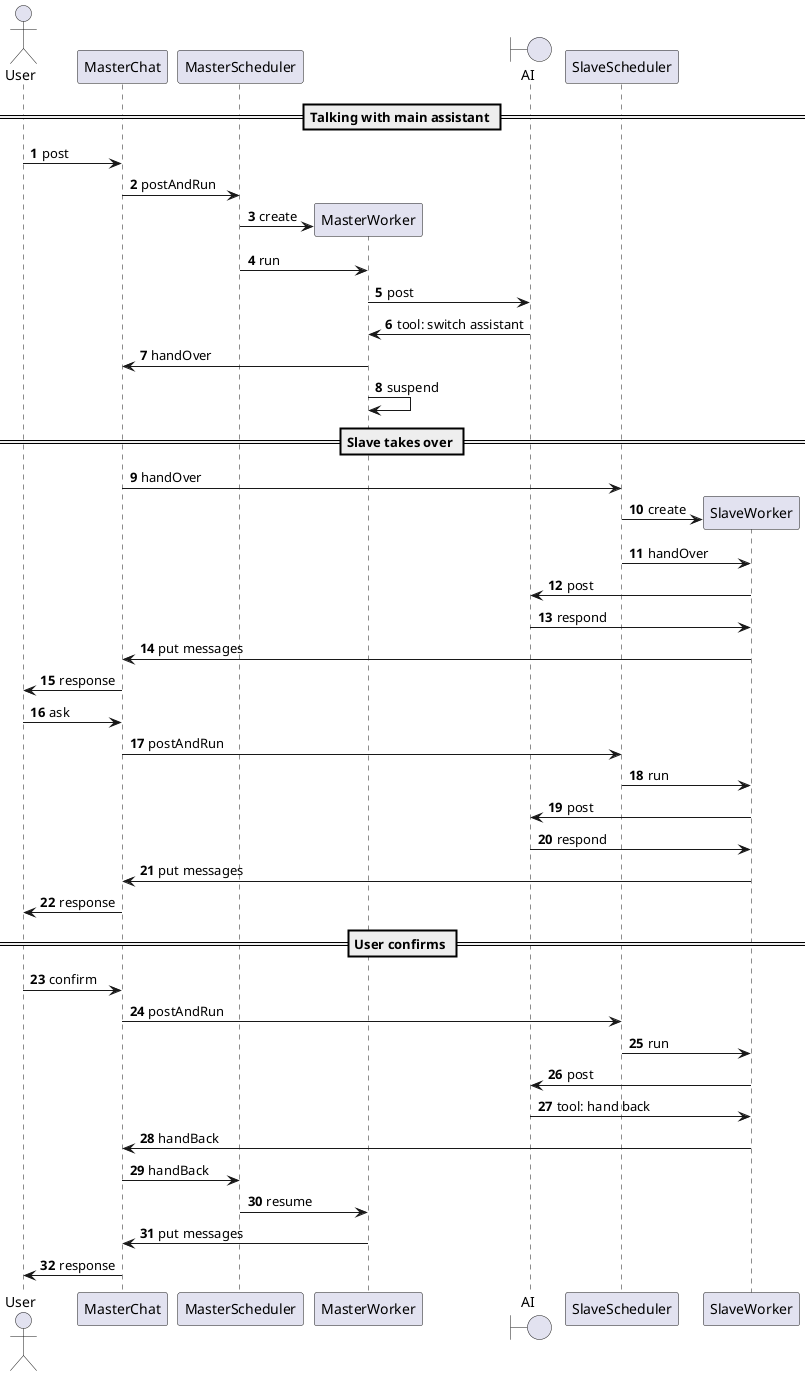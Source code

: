 @startuml
'https://plantuml.com/sequence-diagram

autonumber

actor User
participant MasterChat
participant MasterScheduler
participant MasterWorker
boundary AI
participant SlaveScheduler
participant SlaveWorker

== Talking with main assistant ==
User -> MasterChat: post
MasterChat -> MasterScheduler: postAndRun
create MasterWorker
MasterScheduler -> MasterWorker: create
MasterScheduler -> MasterWorker: run
MasterWorker -> AI: post
AI -> MasterWorker: tool: switch assistant

MasterWorker -> MasterChat: handOver
MasterWorker -> MasterWorker: suspend

== Slave takes over ==
MasterChat -> SlaveScheduler: handOver
create SlaveWorker
SlaveScheduler -> SlaveWorker: create
SlaveScheduler -> SlaveWorker: handOver
SlaveWorker -> AI: post
AI -> SlaveWorker: respond
SlaveWorker -> MasterChat: put messages
MasterChat -> User: response

User -> MasterChat: ask
MasterChat -> SlaveScheduler: postAndRun
SlaveScheduler -> SlaveWorker: run
SlaveWorker -> AI: post
AI -> SlaveWorker: respond
SlaveWorker -> MasterChat: put messages
MasterChat -> User: response

== User confirms ==
User -> MasterChat: confirm
MasterChat -> SlaveScheduler: postAndRun
SlaveScheduler -> SlaveWorker: run
SlaveWorker -> AI: post
AI -> SlaveWorker: tool: hand back
SlaveWorker -> MasterChat: handBack
MasterChat -> MasterScheduler: handBack
MasterScheduler -> MasterWorker: resume
MasterWorker -> MasterChat: put messages
MasterChat -> User: response

@enduml